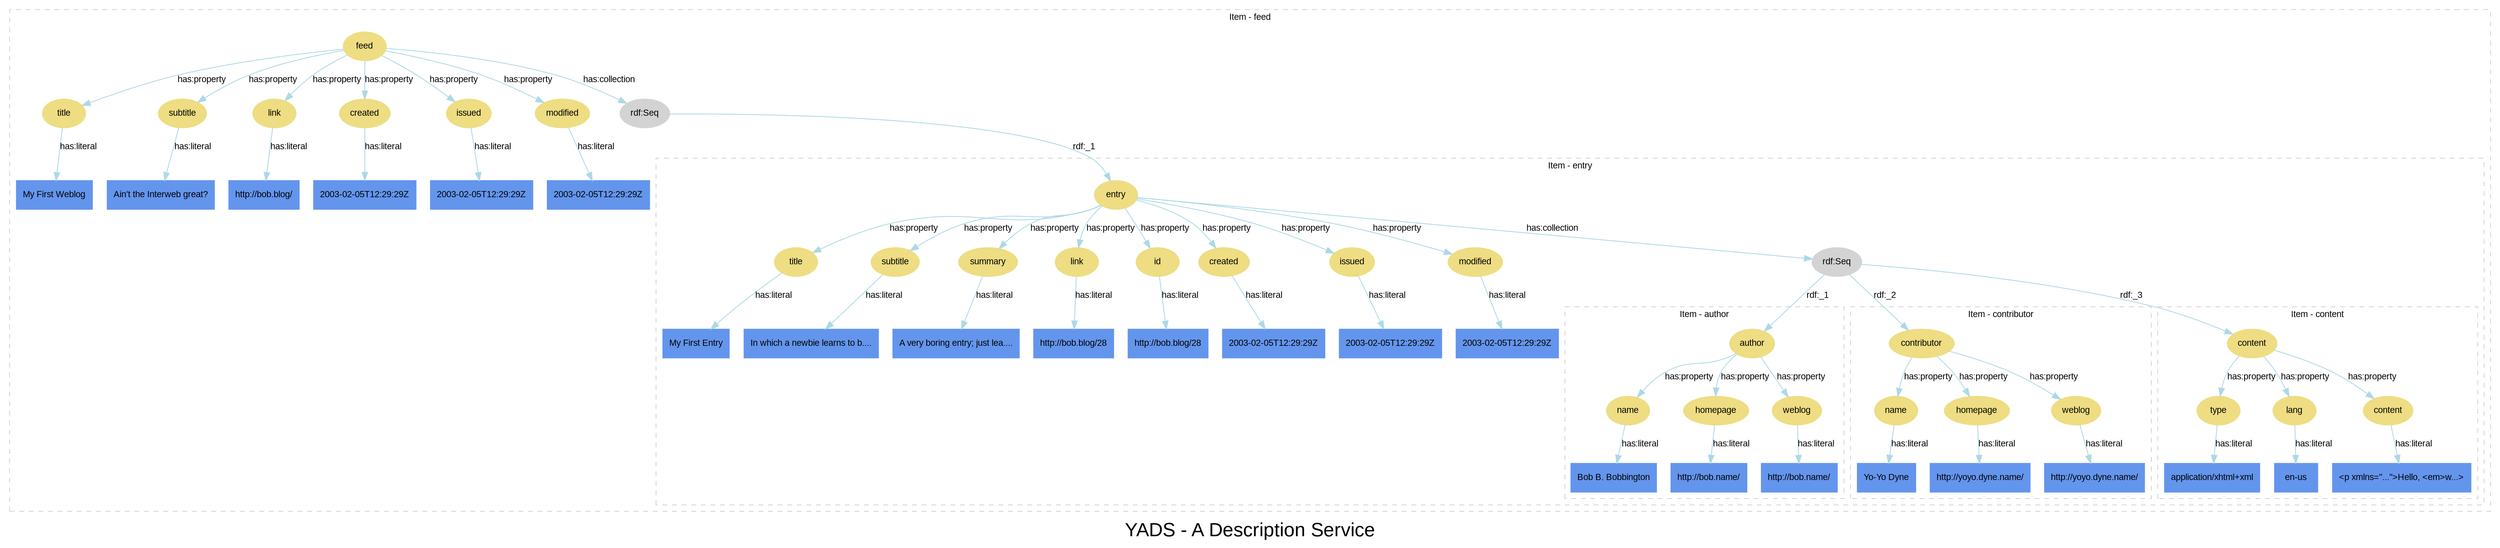 
digraph yads { 

graph [
  fontname=arial, fontsize=24
  label="YADS - A Description Service"
];
node [
  fontname=arial, fontsize=11, fontcolor=black,
  style=filled, color=cornflowerblue,
];
edge [
  fontname=arial, fontsize=11, fontcolor=black,
  style=filled, color=lightblue,
];
rankdir=TB;

subgraph cluster_1 {

  label="Item - feed";
  fontname=arial; fontsize=11; fontcolor="black";
  style=dashed; color=lightgrey;

  ":_1" [label="feed", color=lightgoldenrod];

  ":_1" -> ":_2" [label="has:property", URL="yads#property"];
  ":_2" [label="2", color=lightgrey];
  ":_1" -> ":_3" [label="has:property", URL="yads#property"];
  ":_3" [label="3", color=lightgrey];
  ":_1" -> ":_4" [label="has:property", URL="yads#property"];
  ":_4" [label="4", color=lightgrey];
  ":_1" -> ":_5" [label="has:property", URL="yads#property"];
  ":_5" [label="5", color=lightgrey];
  ":_1" -> ":_6" [label="has:property", URL="yads#property"];
  ":_6" [label="6", color=lightgrey];
  ":_1" -> ":_7" [label="has:property", URL="yads#property"];
  ":_7" [label="7", color=lightgrey];
  ":_1" -> ":_8" [label="has:collection", URL="yads#collection"];
  ":_8" [label="rdf:Seq", color=lightgrey];
  ":_2" [label="2", color=lightgoldenrod, URL="rdf#"];
  ":_2" -> "node_2" [shape=box, label="has:literal", URL="yads#literal"];
  ":_2" [label="title"]
  "node_2" [shape=box, label="My First Weblog"];
  ":_3" [label="3", color=lightgoldenrod, URL="rdf#"];
  ":_3" -> "node_3" [shape=box, label="has:literal", URL="yads#literal"];
  ":_3" [label="subtitle"]
  "node_3" [shape=box, label="Ain't the Interweb great?"];
  ":_4" [label="4", color=lightgoldenrod, URL="rdf#"];
  ":_4" -> "node_4" [shape=box, label="has:literal", URL="yads#literal"];
  ":_4" [label="link"]
  "node_4" [shape=box, label="http://bob.blog/"];
  ":_5" [label="5", color=lightgoldenrod, URL="rdf#"];
  ":_5" -> "node_5" [shape=box, label="has:literal", URL="yads#literal"];
  ":_5" [label="created"]
  "node_5" [shape=box, label="2003-02-05T12:29:29Z"];
  ":_6" [label="6", color=lightgoldenrod, URL="rdf#"];
  ":_6" -> "node_6" [shape=box, label="has:literal", URL="yads#literal"];
  ":_6" [label="issued"]
  "node_6" [shape=box, label="2003-02-05T12:29:29Z"];
  ":_7" [label="7", color=lightgoldenrod, URL="rdf#"];
  ":_7" -> "node_7" [shape=box, label="has:literal", URL="yads#literal"];
  ":_7" [label="modified"]
  "node_7" [shape=box, label="2003-02-05T12:29:29Z"];
  ":_8" [label="rdf:Seq", color=lightgrey, URL="rdf#Seq"];
  ":_8" -> ":_9" [label="rdf:_1", URL="rdf#_1"];
  ":_9" [label="isa:Item"]

subgraph cluster_9 {

  label="Item - entry";
  fontname=arial; fontsize=11; fontcolor="black";
  style=dashed; color=lightgrey;

  ":_9" [label="entry", color=lightgoldenrod];

  ":_9" -> ":_10" [label="has:property", URL="yads#property"];
  ":_10" [label="10", color=lightgrey];
  ":_9" -> ":_11" [label="has:property", URL="yads#property"];
  ":_11" [label="11", color=lightgrey];
  ":_9" -> ":_12" [label="has:property", URL="yads#property"];
  ":_12" [label="12", color=lightgrey];
  ":_9" -> ":_13" [label="has:property", URL="yads#property"];
  ":_13" [label="13", color=lightgrey];
  ":_9" -> ":_14" [label="has:property", URL="yads#property"];
  ":_14" [label="14", color=lightgrey];
  ":_9" -> ":_15" [label="has:property", URL="yads#property"];
  ":_15" [label="15", color=lightgrey];
  ":_9" -> ":_16" [label="has:property", URL="yads#property"];
  ":_16" [label="16", color=lightgrey];
  ":_9" -> ":_17" [label="has:property", URL="yads#property"];
  ":_17" [label="17", color=lightgrey];
  ":_9" -> ":_18" [label="has:collection", URL="yads#collection"];
  ":_18" [label="rdf:Seq", color=lightgrey];
  ":_10" [label="10", color=lightgoldenrod, URL="rdf#"];
  ":_10" -> "node_10" [shape=box, label="has:literal", URL="yads#literal"];
  ":_10" [label="title"]
  "node_10" [shape=box, label="My First Entry"];
  ":_11" [label="11", color=lightgoldenrod, URL="rdf#"];
  ":_11" -> "node_11" [shape=box, label="has:literal", URL="yads#literal"];
  ":_11" [label="subtitle"]
  "node_11" [shape=box, label="In which a newbie learns to b...."];
  ":_12" [label="12", color=lightgoldenrod, URL="rdf#"];
  ":_12" -> "node_12" [shape=box, label="has:literal", URL="yads#literal"];
  ":_12" [label="summary"]
  "node_12" [shape=box, label="A very boring entry; just lea...."];
  ":_13" [label="13", color=lightgoldenrod, URL="rdf#"];
  ":_13" -> "node_13" [shape=box, label="has:literal", URL="yads#literal"];
  ":_13" [label="link"]
  "node_13" [shape=box, label="http://bob.blog/28"];
  ":_14" [label="14", color=lightgoldenrod, URL="rdf#"];
  ":_14" -> "node_14" [shape=box, label="has:literal", URL="yads#literal"];
  ":_14" [label="id"]
  "node_14" [shape=box, label="http://bob.blog/28"];
  ":_15" [label="15", color=lightgoldenrod, URL="rdf#"];
  ":_15" -> "node_15" [shape=box, label="has:literal", URL="yads#literal"];
  ":_15" [label="created"]
  "node_15" [shape=box, label="2003-02-05T12:29:29Z"];
  ":_16" [label="16", color=lightgoldenrod, URL="rdf#"];
  ":_16" -> "node_16" [shape=box, label="has:literal", URL="yads#literal"];
  ":_16" [label="issued"]
  "node_16" [shape=box, label="2003-02-05T12:29:29Z"];
  ":_17" [label="17", color=lightgoldenrod, URL="rdf#"];
  ":_17" -> "node_17" [shape=box, label="has:literal", URL="yads#literal"];
  ":_17" [label="modified"]
  "node_17" [shape=box, label="2003-02-05T12:29:29Z"];
  ":_18" [label="rdf:Seq", color=lightgrey, URL="rdf#Seq"];
  ":_18" -> ":_19" [label="rdf:_1", URL="rdf#_1"];
  ":_19" [label="isa:Item"]
  ":_18" -> ":_23" [label="rdf:_2", URL="rdf#_2"];
  ":_23" [label="isa:Item"]
  ":_18" -> ":_27" [label="rdf:_3", URL="rdf#_3"];
  ":_27" [label="isa:Item"]

subgraph cluster_19 {

  label="Item - author";
  fontname=arial; fontsize=11; fontcolor="black";
  style=dashed; color=lightgrey;

  ":_19" [label="author", color=lightgoldenrod];

  ":_19" -> ":_20" [label="has:property", URL="yads#property"];
  ":_20" [label="20", color=lightgrey];
  ":_19" -> ":_21" [label="has:property", URL="yads#property"];
  ":_21" [label="21", color=lightgrey];
  ":_19" -> ":_22" [label="has:property", URL="yads#property"];
  ":_22" [label="22", color=lightgrey];
  ":_20" [label="20", color=lightgoldenrod, URL="rdf#"];
  ":_20" -> "node_20" [shape=box, label="has:literal", URL="yads#literal"];
  ":_20" [label="name"]
  "node_20" [shape=box, label="Bob B. Bobbington"];
  ":_21" [label="21", color=lightgoldenrod, URL="rdf#"];
  ":_21" -> "node_21" [shape=box, label="has:literal", URL="yads#literal"];
  ":_21" [label="homepage"]
  "node_21" [shape=box, label="http://bob.name/"];
  ":_22" [label="22", color=lightgoldenrod, URL="rdf#"];
  ":_22" -> "node_22" [shape=box, label="has:literal", URL="yads#literal"];
  ":_22" [label="weblog"]
  "node_22" [shape=box, label="http://bob.name/"];
}

subgraph cluster_23 {

  label="Item - contributor";
  fontname=arial; fontsize=11; fontcolor="black";
  style=dashed; color=lightgrey;

  ":_23" [label="contributor", color=lightgoldenrod];

  ":_23" -> ":_24" [label="has:property", URL="yads#property"];
  ":_24" [label="24", color=lightgrey];
  ":_23" -> ":_25" [label="has:property", URL="yads#property"];
  ":_25" [label="25", color=lightgrey];
  ":_23" -> ":_26" [label="has:property", URL="yads#property"];
  ":_26" [label="26", color=lightgrey];
  ":_24" [label="24", color=lightgoldenrod, URL="rdf#"];
  ":_24" -> "node_24" [shape=box, label="has:literal", URL="yads#literal"];
  ":_24" [label="name"]
  "node_24" [shape=box, label="Yo-Yo Dyne"];
  ":_25" [label="25", color=lightgoldenrod, URL="rdf#"];
  ":_25" -> "node_25" [shape=box, label="has:literal", URL="yads#literal"];
  ":_25" [label="homepage"]
  "node_25" [shape=box, label="http://yoyo.dyne.name/"];
  ":_26" [label="26", color=lightgoldenrod, URL="rdf#"];
  ":_26" -> "node_26" [shape=box, label="has:literal", URL="yads#literal"];
  ":_26" [label="weblog"]
  "node_26" [shape=box, label="http://yoyo.dyne.name/"];
}

subgraph cluster_27 {

  label="Item - content";
  fontname=arial; fontsize=11; fontcolor="black";
  style=dashed; color=lightgrey;

  ":_27" [label="content", color=lightgoldenrod];

  ":_27" -> ":_28" [label="has:property", URL="yads#property"];
  ":_28" [label="28", color=lightgrey];
  ":_27" -> ":_29" [label="has:property", URL="yads#property"];
  ":_29" [label="29", color=lightgrey];
  ":_27" -> ":_30" [label="has:property", URL="yads#property"];
  ":_30" [label="30", color=lightgrey];
  ":_28" [label="28", color=lightgoldenrod, URL="rdf#"];
  ":_28" -> "node_28" [shape=box, label="has:literal", URL="yads#literal"];
  ":_28" [label="type"]
  "node_28" [shape=box, label="application/xhtml+xml"];
  ":_29" [label="29", color=lightgoldenrod, URL="rdf#"];
  ":_29" -> "node_29" [shape=box, label="has:literal", URL="yads#literal"];
  ":_29" [label="lang"]
  "node_29" [shape=box, label="en-us"];
  ":_30" [label="30", color=lightgoldenrod, URL="rdf#"];
  ":_30" -> "node_30" [shape=box, label="has:literal", URL="yads#literal"];
  ":_30" [label="content"]
  "node_30" [shape=box, label="<p xmlns=\"...\">Hello, <em>w...>"];
}

}

}

}
